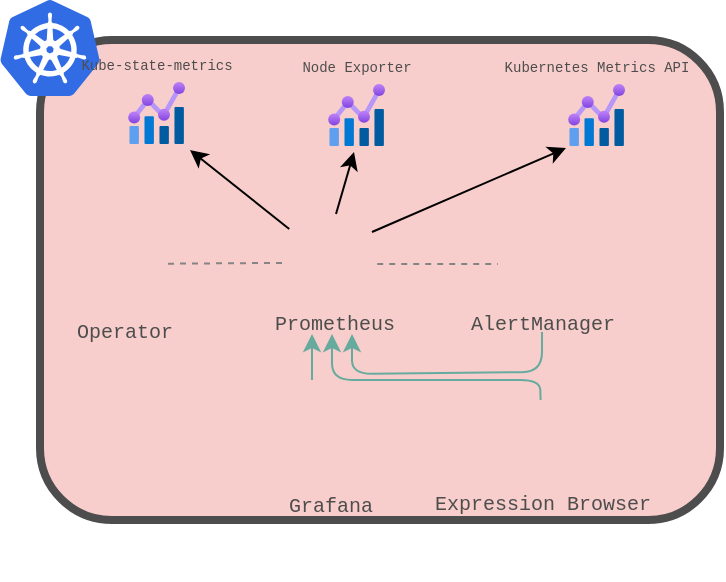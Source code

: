 <mxfile version="16.5.1" type="device"><diagram id="RNcvH1G1AvlMXH8FhFoP" name="Page-1"><mxGraphModel dx="593" dy="366" grid="1" gridSize="20" guides="1" tooltips="1" connect="1" arrows="1" fold="1" page="1" pageScale="1" pageWidth="1169" pageHeight="827" math="0" shadow="0"><root><mxCell id="0"/><mxCell id="i4_O-EYT64fUKUUjUKk5-163" value="Cluster Kubernetes" parent="0"/><mxCell id="i4_O-EYT64fUKUUjUKk5-166" value="" style="rounded=1;whiteSpace=wrap;html=1;shadow=0;glass=0;sketch=0;fontSize=20;strokeColor=#4D4D4D;strokeWidth=4;fillColor=#f8cecc;gradientDirection=north;" vertex="1" parent="i4_O-EYT64fUKUUjUKk5-163"><mxGeometry x="940" y="280" width="340" height="240" as="geometry"/></mxCell><mxCell id="i4_O-EYT64fUKUUjUKk5-167" value="" style="sketch=0;aspect=fixed;html=1;points=[];align=center;image;fontSize=12;image=img/lib/mscae/Kubernetes.svg;rounded=1;shadow=0;glass=0;strokeColor=#4D4D4D;strokeWidth=4;fillColor=none;gradientColor=none;gradientDirection=north;" vertex="1" parent="i4_O-EYT64fUKUUjUKk5-163"><mxGeometry x="920" y="260" width="50" height="48" as="geometry"/></mxCell><mxCell id="i4_O-EYT64fUKUUjUKk5-189" value="Prometheus" parent="0"/><mxCell id="i4_O-EYT64fUKUUjUKk5-214" value="&lt;font style=&quot;font-size: 7px&quot;&gt;Node Exporter&lt;/font&gt;" style="aspect=fixed;html=1;points=[];align=center;image;fontSize=12;image=img/lib/azure2/management_governance/Metrics.svg;rounded=1;shadow=0;glass=0;labelBackgroundColor=none;sketch=0;fontFamily=Courier New;fontColor=#4D4D4D;strokeColor=#4D4D4D;strokeWidth=2;fillColor=#FFF2CC;gradientColor=none;gradientDirection=north;labelPosition=center;verticalLabelPosition=top;verticalAlign=bottom;" vertex="1" parent="i4_O-EYT64fUKUUjUKk5-189"><mxGeometry x="1084" y="302" width="28.62" height="31" as="geometry"/></mxCell><mxCell id="i4_O-EYT64fUKUUjUKk5-215" value="&lt;font style=&quot;font-size: 7px&quot;&gt;Kubernetes Metrics API&lt;/font&gt;" style="aspect=fixed;html=1;points=[];align=center;image;fontSize=12;image=img/lib/azure2/management_governance/Metrics.svg;rounded=1;shadow=0;glass=0;labelBackgroundColor=none;sketch=0;fontFamily=Courier New;fontColor=#4D4D4D;strokeColor=#4D4D4D;strokeWidth=2;fillColor=#FFF2CC;gradientColor=none;gradientDirection=north;labelPosition=center;verticalLabelPosition=top;verticalAlign=bottom;" vertex="1" parent="i4_O-EYT64fUKUUjUKk5-189"><mxGeometry x="1204" y="302" width="28.62" height="31" as="geometry"/></mxCell><mxCell id="i4_O-EYT64fUKUUjUKk5-216" value="&lt;font style=&quot;font-size: 10px&quot;&gt;Operator&lt;/font&gt;" style="shape=image;verticalLabelPosition=bottom;verticalAlign=top;imageAspect=0;image=https://raw.githubusercontent.com/prometheus-operator/prometheus-operator/main/Documentation/logos/prometheus-operator-logo.svg;rounded=0;shadow=0;glass=0;labelBackgroundColor=none;sketch=0;fontFamily=Courier New;fontSize=7;fontColor=#4D4D4D;strokeColor=#4D4D4D;strokeWidth=2;fillColor=#FFFFFF;gradientColor=none;gradientDirection=north;html=1;" vertex="1" parent="i4_O-EYT64fUKUUjUKk5-189"><mxGeometry x="960.0" y="370" width="44" height="44" as="geometry"/></mxCell><mxCell id="i4_O-EYT64fUKUUjUKk5-218" value="&lt;font style=&quot;font-size: 10px&quot;&gt;Grafana&lt;/font&gt;" style="shape=image;verticalLabelPosition=bottom;verticalAlign=top;imageAspect=0;image=https://www.vectorlogo.zone/logos/grafana/grafana-icon.svg;rounded=0;shadow=0;glass=0;labelBackgroundColor=none;sketch=0;fontFamily=Courier New;fontSize=7;fontColor=#4D4D4D;strokeColor=#4D4D4D;strokeWidth=2;fillColor=#FFFFFF;gradientColor=none;gradientDirection=north;html=1;" vertex="1" parent="i4_O-EYT64fUKUUjUKk5-189"><mxGeometry x="1061.62" y="454" width="47" height="47" as="geometry"/></mxCell><mxCell id="i4_O-EYT64fUKUUjUKk5-220" value="&lt;p&gt;&lt;span style=&quot;font-size: 10px&quot;&gt;AlertManager&lt;/span&gt;&lt;br&gt;&lt;/p&gt;" style="shape=image;verticalLabelPosition=middle;verticalAlign=top;imageAspect=0;image=https://upload.wikimedia.org/wikipedia/commons/3/38/Prometheus_software_logo.svg;rounded=1;shadow=0;glass=0;labelBackgroundColor=none;sketch=0;fontFamily=Courier New;fontSize=26;fontColor=#4D4D4D;strokeColor=#4D4D4D;strokeWidth=2;fillColor=#FFF2CC;gradientColor=none;gradientDirection=north;html=1;labelPosition=center;align=center;" vertex="1" parent="i4_O-EYT64fUKUUjUKk5-189"><mxGeometry x="1169" y="370" width="44" height="44" as="geometry"/></mxCell><mxCell id="i4_O-EYT64fUKUUjUKk5-222" value="&lt;p&gt;&lt;span style=&quot;font-size: 10px&quot;&gt;Expression Browser&lt;/span&gt;&lt;br&gt;&lt;/p&gt;" style="shape=image;verticalLabelPosition=middle;verticalAlign=top;imageAspect=0;image=https://upload.wikimedia.org/wikipedia/commons/3/38/Prometheus_software_logo.svg;rounded=1;shadow=0;glass=0;labelBackgroundColor=none;sketch=0;fontFamily=Courier New;fontSize=26;fontColor=#4D4D4D;strokeColor=#4D4D4D;strokeWidth=2;fillColor=#FFF2CC;gradientColor=none;gradientDirection=north;html=1;labelPosition=center;align=center;" vertex="1" parent="i4_O-EYT64fUKUUjUKk5-189"><mxGeometry x="1169" y="460" width="44" height="44" as="geometry"/></mxCell><mxCell id="i4_O-EYT64fUKUUjUKk5-223" value="" style="endArrow=none;dashed=1;html=1;strokeWidth=1;rounded=1;sketch=0;fontFamily=Courier New;fontSize=10;fontColor=#4D4D4D;entryX=-0.047;entryY=0.487;entryDx=0;entryDy=0;entryPerimeter=0;strokeColor=#858585;" edge="1" parent="i4_O-EYT64fUKUUjUKk5-189" source="i4_O-EYT64fUKUUjUKk5-216" target="i4_O-EYT64fUKUUjUKk5-221"><mxGeometry width="50" height="50" relative="1" as="geometry"><mxPoint x="1020" y="450" as="sourcePoint"/><mxPoint x="1070" y="400" as="targetPoint"/></mxGeometry></mxCell><mxCell id="i4_O-EYT64fUKUUjUKk5-221" value="&lt;p&gt;&lt;span style=&quot;font-size: 10px&quot;&gt;Prometheus&lt;/span&gt;&lt;br&gt;&lt;/p&gt;" style="shape=image;verticalLabelPosition=middle;verticalAlign=top;imageAspect=0;image=https://upload.wikimedia.org/wikipedia/commons/3/38/Prometheus_software_logo.svg;rounded=1;shadow=0;glass=0;labelBackgroundColor=none;sketch=0;fontFamily=Courier New;fontSize=26;fontColor=#4D4D4D;strokeColor=#4D4D4D;strokeWidth=2;fillColor=#FFF2CC;gradientColor=none;gradientDirection=north;html=1;labelPosition=center;align=center;" vertex="1" parent="i4_O-EYT64fUKUUjUKk5-189"><mxGeometry x="1064.62" y="370" width="44" height="44" as="geometry"/></mxCell><mxCell id="i4_O-EYT64fUKUUjUKk5-225" value="" style="endArrow=none;dashed=1;html=1;strokeWidth=1;rounded=1;sketch=0;fontFamily=Courier New;fontSize=10;fontColor=#4D4D4D;exitX=1;exitY=0.5;exitDx=0;exitDy=0;entryX=0;entryY=0.5;entryDx=0;entryDy=0;strokeColor=#858585;" edge="1" parent="i4_O-EYT64fUKUUjUKk5-189" source="i4_O-EYT64fUKUUjUKk5-221" target="i4_O-EYT64fUKUUjUKk5-220"><mxGeometry width="50" height="50" relative="1" as="geometry"><mxPoint x="1020" y="470" as="sourcePoint"/><mxPoint x="1070" y="420" as="targetPoint"/></mxGeometry></mxCell><mxCell id="i4_O-EYT64fUKUUjUKk5-226" value="" style="endArrow=classic;html=1;rounded=1;sketch=0;fontFamily=Courier New;fontSize=10;fontColor=#4D4D4D;strokeColor=#000000;strokeWidth=1;" edge="1" parent="i4_O-EYT64fUKUUjUKk5-189" source="i4_O-EYT64fUKUUjUKk5-221"><mxGeometry width="50" height="50" relative="1" as="geometry"><mxPoint x="1020" y="470" as="sourcePoint"/><mxPoint x="1015" y="335" as="targetPoint"/></mxGeometry></mxCell><mxCell id="i4_O-EYT64fUKUUjUKk5-227" value="" style="endArrow=classic;html=1;rounded=1;sketch=0;fontFamily=Courier New;fontSize=10;fontColor=#4D4D4D;strokeColor=#000000;strokeWidth=1;" edge="1" parent="i4_O-EYT64fUKUUjUKk5-189"><mxGeometry width="50" height="50" relative="1" as="geometry"><mxPoint x="1088" y="367" as="sourcePoint"/><mxPoint x="1097" y="336" as="targetPoint"/></mxGeometry></mxCell><mxCell id="i4_O-EYT64fUKUUjUKk5-228" value="" style="endArrow=classic;html=1;rounded=1;sketch=0;fontFamily=Courier New;fontSize=10;fontColor=#4D4D4D;strokeColor=#000000;strokeWidth=1;" edge="1" parent="i4_O-EYT64fUKUUjUKk5-189"><mxGeometry width="50" height="50" relative="1" as="geometry"><mxPoint x="1106" y="376" as="sourcePoint"/><mxPoint x="1203" y="334" as="targetPoint"/></mxGeometry></mxCell><mxCell id="i4_O-EYT64fUKUUjUKk5-229" value="" style="endArrow=classic;html=1;rounded=1;sketch=0;fontFamily=Courier New;fontSize=10;fontColor=#4D4D4D;strokeColor=#67AB9F;strokeWidth=1;" edge="1" parent="i4_O-EYT64fUKUUjUKk5-189"><mxGeometry width="50" height="50" relative="1" as="geometry"><mxPoint x="1076" y="450" as="sourcePoint"/><mxPoint x="1076" y="427" as="targetPoint"/></mxGeometry></mxCell><mxCell id="i4_O-EYT64fUKUUjUKk5-230" value="" style="endArrow=classic;html=1;rounded=1;sketch=0;fontFamily=Courier New;fontSize=10;fontColor=#4D4D4D;strokeColor=#67AB9F;strokeWidth=1;" edge="1" parent="i4_O-EYT64fUKUUjUKk5-189" source="i4_O-EYT64fUKUUjUKk5-222"><mxGeometry width="50" height="50" relative="1" as="geometry"><mxPoint x="1189" y="457" as="sourcePoint"/><mxPoint x="1086" y="427" as="targetPoint"/><Array as="points"><mxPoint x="1190" y="450"/><mxPoint x="1086" y="450"/></Array></mxGeometry></mxCell><mxCell id="i4_O-EYT64fUKUUjUKk5-234" value="" style="endArrow=classic;html=1;rounded=1;sketch=0;fontFamily=Courier New;fontSize=10;fontColor=#4D4D4D;strokeColor=#67AB9F;strokeWidth=1;" edge="1" parent="i4_O-EYT64fUKUUjUKk5-189"><mxGeometry width="50" height="50" relative="1" as="geometry"><mxPoint x="1191" y="426" as="sourcePoint"/><mxPoint x="1096" y="427" as="targetPoint"/><Array as="points"><mxPoint x="1191" y="446"/><mxPoint x="1096" y="447"/></Array></mxGeometry></mxCell><mxCell id="i4_O-EYT64fUKUUjUKk5-199" value="Metrics" parent="0"/><mxCell id="i4_O-EYT64fUKUUjUKk5-202" value="&lt;font style=&quot;font-size: 7px&quot;&gt;Kube-state-metrics&lt;/font&gt;" style="aspect=fixed;html=1;points=[];align=center;image;fontSize=12;image=img/lib/azure2/management_governance/Metrics.svg;rounded=1;shadow=0;glass=0;labelBackgroundColor=none;sketch=0;fontFamily=Courier New;fontColor=#4D4D4D;strokeColor=#4D4D4D;strokeWidth=2;fillColor=#FFF2CC;gradientColor=none;gradientDirection=north;labelPosition=center;verticalLabelPosition=top;verticalAlign=bottom;" vertex="1" parent="i4_O-EYT64fUKUUjUKk5-199"><mxGeometry x="984" y="301" width="28.62" height="31" as="geometry"/></mxCell></root></mxGraphModel></diagram></mxfile>